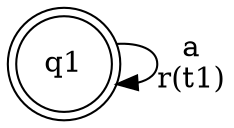 digraph "tests_1/test21/solution1014/solution" {
	q1[label=q1 shape=doublecircle]
	q1 -> q1[label="a\nr(t1)\n"]
}

